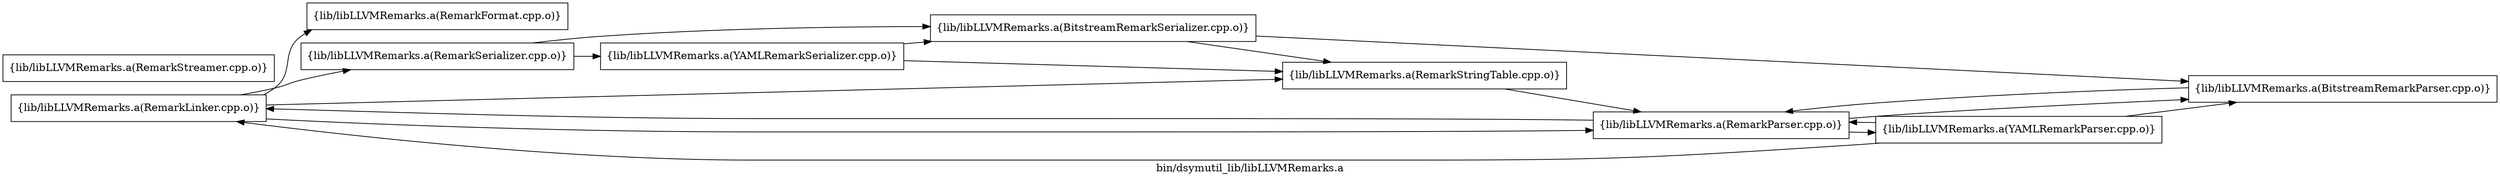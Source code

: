 digraph "bin/dsymutil_lib/libLLVMRemarks.a" {
	label="bin/dsymutil_lib/libLLVMRemarks.a";
	rankdir=LR;

	Node0x562b7e10ccd8 [shape=record,shape=box,group=0,label="{lib/libLLVMRemarks.a(RemarkFormat.cpp.o)}"];
	Node0x562b7e1006b8 [shape=record,shape=box,group=0,label="{lib/libLLVMRemarks.a(RemarkLinker.cpp.o)}"];
	Node0x562b7e1006b8 -> Node0x562b7e10ccd8;
	Node0x562b7e1006b8 -> Node0x562b7e0fffd8;
	Node0x562b7e1006b8 -> Node0x562b7e0fdbe8;
	Node0x562b7e1006b8 -> Node0x562b7e0fc978;
	Node0x562b7e0fc1f8 [shape=record,shape=box,group=0,label="{lib/libLLVMRemarks.a(RemarkStreamer.cpp.o)}"];
	Node0x562b7e0fffd8 [shape=record,shape=box,group=0,label="{lib/libLLVMRemarks.a(RemarkParser.cpp.o)}"];
	Node0x562b7e0fffd8 -> Node0x562b7e1006b8;
	Node0x562b7e0fffd8 -> Node0x562b7e0fd508;
	Node0x562b7e0fffd8 -> Node0x562b7e0fd0f8;
	Node0x562b7e0fdbe8 [shape=record,shape=box,group=0,label="{lib/libLLVMRemarks.a(RemarkSerializer.cpp.o)}"];
	Node0x562b7e0fdbe8 -> Node0x562b7e0fe368;
	Node0x562b7e0fdbe8 -> Node0x562b7e0fb118;
	Node0x562b7e0fc978 [shape=record,shape=box,group=0,label="{lib/libLLVMRemarks.a(RemarkStringTable.cpp.o)}"];
	Node0x562b7e0fc978 -> Node0x562b7e0fffd8;
	Node0x562b7e0fd508 [shape=record,shape=box,group=0,label="{lib/libLLVMRemarks.a(BitstreamRemarkParser.cpp.o)}"];
	Node0x562b7e0fd508 -> Node0x562b7e0fffd8;
	Node0x562b7e0fd0f8 [shape=record,shape=box,group=0,label="{lib/libLLVMRemarks.a(YAMLRemarkParser.cpp.o)}"];
	Node0x562b7e0fd0f8 -> Node0x562b7e1006b8;
	Node0x562b7e0fd0f8 -> Node0x562b7e0fffd8;
	Node0x562b7e0fd0f8 -> Node0x562b7e0fd508;
	Node0x562b7e0fe368 [shape=record,shape=box,group=0,label="{lib/libLLVMRemarks.a(BitstreamRemarkSerializer.cpp.o)}"];
	Node0x562b7e0fe368 -> Node0x562b7e0fd508;
	Node0x562b7e0fe368 -> Node0x562b7e0fc978;
	Node0x562b7e0fb118 [shape=record,shape=box,group=0,label="{lib/libLLVMRemarks.a(YAMLRemarkSerializer.cpp.o)}"];
	Node0x562b7e0fb118 -> Node0x562b7e0fe368;
	Node0x562b7e0fb118 -> Node0x562b7e0fc978;
}
